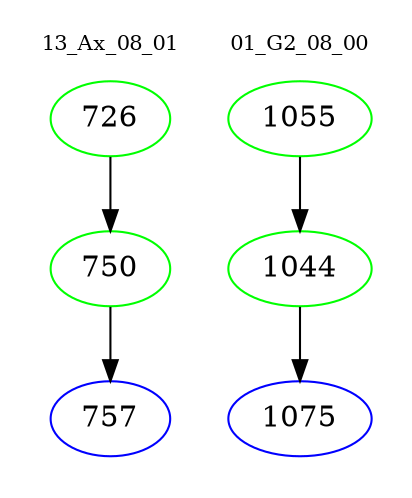 digraph{
subgraph cluster_0 {
color = white
label = "13_Ax_08_01";
fontsize=10;
T0_726 [label="726", color="green"]
T0_726 -> T0_750 [color="black"]
T0_750 [label="750", color="green"]
T0_750 -> T0_757 [color="black"]
T0_757 [label="757", color="blue"]
}
subgraph cluster_1 {
color = white
label = "01_G2_08_00";
fontsize=10;
T1_1055 [label="1055", color="green"]
T1_1055 -> T1_1044 [color="black"]
T1_1044 [label="1044", color="green"]
T1_1044 -> T1_1075 [color="black"]
T1_1075 [label="1075", color="blue"]
}
}
